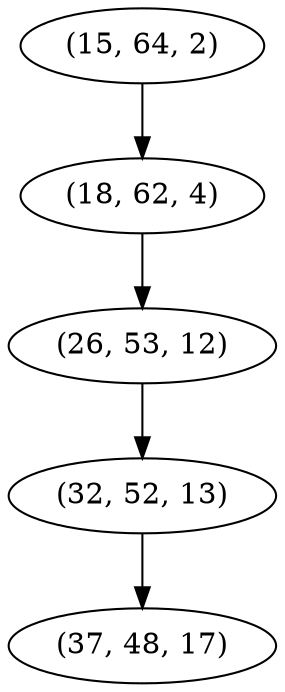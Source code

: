 digraph tree {
    "(15, 64, 2)";
    "(18, 62, 4)";
    "(26, 53, 12)";
    "(32, 52, 13)";
    "(37, 48, 17)";
    "(15, 64, 2)" -> "(18, 62, 4)";
    "(18, 62, 4)" -> "(26, 53, 12)";
    "(26, 53, 12)" -> "(32, 52, 13)";
    "(32, 52, 13)" -> "(37, 48, 17)";
}
